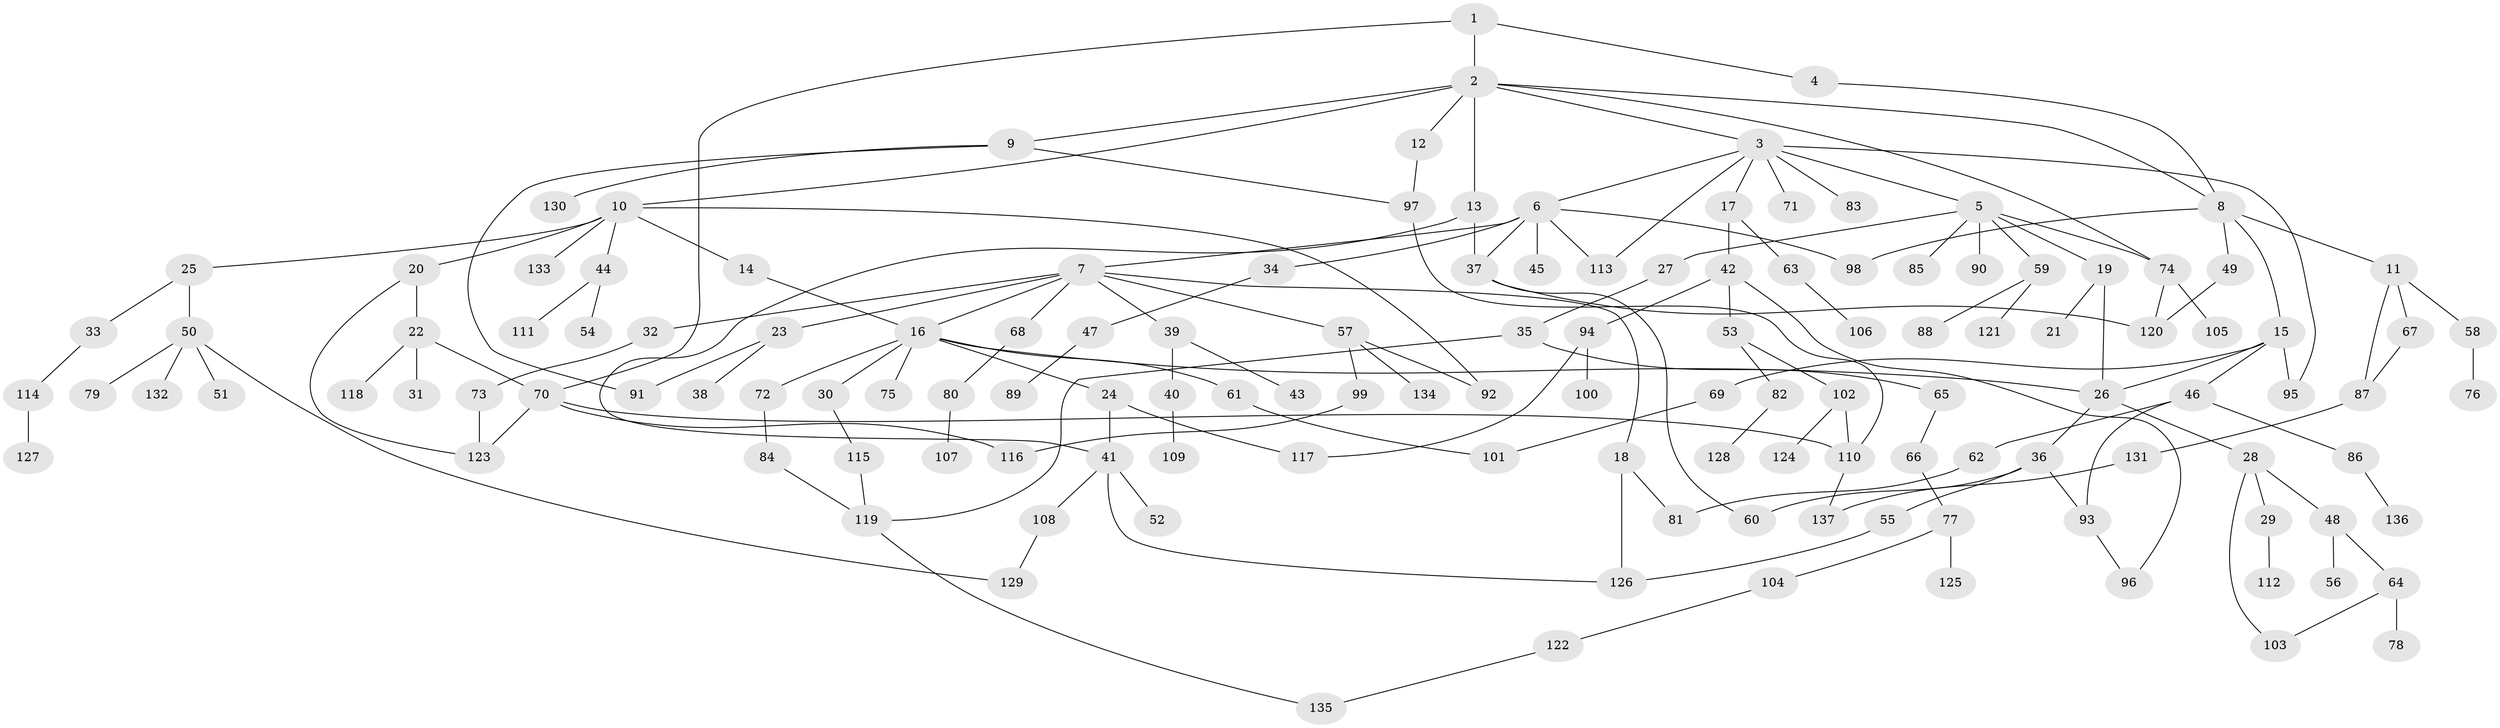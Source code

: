 // Generated by graph-tools (version 1.1) at 2025/41/03/09/25 04:41:21]
// undirected, 137 vertices, 172 edges
graph export_dot {
graph [start="1"]
  node [color=gray90,style=filled];
  1;
  2;
  3;
  4;
  5;
  6;
  7;
  8;
  9;
  10;
  11;
  12;
  13;
  14;
  15;
  16;
  17;
  18;
  19;
  20;
  21;
  22;
  23;
  24;
  25;
  26;
  27;
  28;
  29;
  30;
  31;
  32;
  33;
  34;
  35;
  36;
  37;
  38;
  39;
  40;
  41;
  42;
  43;
  44;
  45;
  46;
  47;
  48;
  49;
  50;
  51;
  52;
  53;
  54;
  55;
  56;
  57;
  58;
  59;
  60;
  61;
  62;
  63;
  64;
  65;
  66;
  67;
  68;
  69;
  70;
  71;
  72;
  73;
  74;
  75;
  76;
  77;
  78;
  79;
  80;
  81;
  82;
  83;
  84;
  85;
  86;
  87;
  88;
  89;
  90;
  91;
  92;
  93;
  94;
  95;
  96;
  97;
  98;
  99;
  100;
  101;
  102;
  103;
  104;
  105;
  106;
  107;
  108;
  109;
  110;
  111;
  112;
  113;
  114;
  115;
  116;
  117;
  118;
  119;
  120;
  121;
  122;
  123;
  124;
  125;
  126;
  127;
  128;
  129;
  130;
  131;
  132;
  133;
  134;
  135;
  136;
  137;
  1 -- 2;
  1 -- 4;
  1 -- 70;
  2 -- 3;
  2 -- 8;
  2 -- 9;
  2 -- 10;
  2 -- 12;
  2 -- 13;
  2 -- 74;
  3 -- 5;
  3 -- 6;
  3 -- 17;
  3 -- 71;
  3 -- 83;
  3 -- 95;
  3 -- 113;
  4 -- 8;
  5 -- 19;
  5 -- 27;
  5 -- 59;
  5 -- 85;
  5 -- 90;
  5 -- 74;
  6 -- 7;
  6 -- 34;
  6 -- 37;
  6 -- 45;
  6 -- 98;
  6 -- 113;
  7 -- 16;
  7 -- 18;
  7 -- 23;
  7 -- 32;
  7 -- 39;
  7 -- 57;
  7 -- 68;
  8 -- 11;
  8 -- 15;
  8 -- 49;
  8 -- 98;
  9 -- 130;
  9 -- 97;
  9 -- 91;
  10 -- 14;
  10 -- 20;
  10 -- 25;
  10 -- 44;
  10 -- 92;
  10 -- 133;
  11 -- 58;
  11 -- 67;
  11 -- 87;
  12 -- 97;
  13 -- 41;
  13 -- 37;
  14 -- 16;
  15 -- 46;
  15 -- 69;
  15 -- 95;
  15 -- 26;
  16 -- 24;
  16 -- 26;
  16 -- 30;
  16 -- 61;
  16 -- 72;
  16 -- 75;
  17 -- 42;
  17 -- 63;
  18 -- 126;
  18 -- 81;
  19 -- 21;
  19 -- 26;
  20 -- 22;
  20 -- 123;
  22 -- 31;
  22 -- 70;
  22 -- 118;
  23 -- 38;
  23 -- 91;
  24 -- 41;
  24 -- 117;
  25 -- 33;
  25 -- 50;
  26 -- 28;
  26 -- 36;
  27 -- 35;
  28 -- 29;
  28 -- 48;
  28 -- 103;
  29 -- 112;
  30 -- 115;
  32 -- 73;
  33 -- 114;
  34 -- 47;
  35 -- 65;
  35 -- 119;
  36 -- 55;
  36 -- 93;
  36 -- 60;
  37 -- 60;
  37 -- 120;
  39 -- 40;
  39 -- 43;
  40 -- 109;
  41 -- 52;
  41 -- 108;
  41 -- 126;
  42 -- 53;
  42 -- 94;
  42 -- 96;
  44 -- 54;
  44 -- 111;
  46 -- 62;
  46 -- 86;
  46 -- 93;
  47 -- 89;
  48 -- 56;
  48 -- 64;
  49 -- 120;
  50 -- 51;
  50 -- 79;
  50 -- 132;
  50 -- 129;
  53 -- 82;
  53 -- 102;
  55 -- 126;
  57 -- 99;
  57 -- 134;
  57 -- 92;
  58 -- 76;
  59 -- 88;
  59 -- 121;
  61 -- 101;
  62 -- 81;
  63 -- 106;
  64 -- 78;
  64 -- 103;
  65 -- 66;
  66 -- 77;
  67 -- 87;
  68 -- 80;
  69 -- 101;
  70 -- 123;
  70 -- 116;
  70 -- 110;
  72 -- 84;
  73 -- 123;
  74 -- 105;
  74 -- 120;
  77 -- 104;
  77 -- 125;
  80 -- 107;
  82 -- 128;
  84 -- 119;
  86 -- 136;
  87 -- 131;
  93 -- 96;
  94 -- 100;
  94 -- 117;
  97 -- 110;
  99 -- 116;
  102 -- 110;
  102 -- 124;
  104 -- 122;
  108 -- 129;
  110 -- 137;
  114 -- 127;
  115 -- 119;
  119 -- 135;
  122 -- 135;
  131 -- 137;
}
